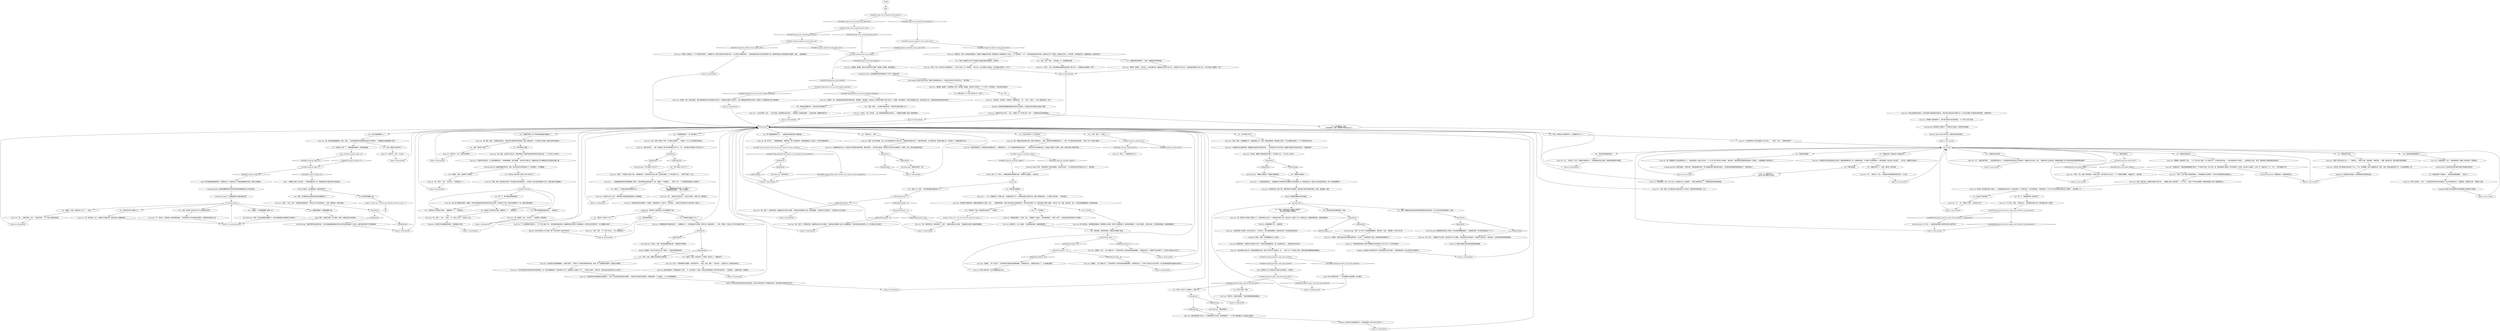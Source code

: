 # CONTAINERYARD / EASY-LEO
# A simpleton dockyard-worker. Only person besides Evrart and Mega-Rich left in the container yard. He's making a banner.
# ==================================================
digraph G {
	  0 [label="START"];
	  1 [label="input"];
	  2 [label="You: “你是尤比人，对吧？”"];
	  3 [label="IsKimHere()"];
	  4 [label="IsKimHere()", shape=diamond];
	  5 [label="!(IsKimHere())", shape=diamond];
	  6 [label="Jump to: [leomainhub]"];
	  7 [label="Variable[\"backyard.leo_hub_reached\"]"];
	  8 [label="Variable[\"backyard.leo_hub_reached\"]", shape=diamond];
	  9 [label="!(Variable[\"backyard.leo_hub_reached\"])", shape=diamond];
	  10 [label="Easy Leo: “但她真的是个好姑娘，在这片街区长大，认识所有人，跟大家相处都很好，我肯定她总有一天会变成社区的支柱。”"];
	  11 [label="Jump to: [leomainhub]"];
	  12 [label="You: 把这种惊愕藏在心底。"];
	  13 [label="Easy Leo: “其实呢，博福特小姐是他的得力助手，不过她是个女士，”这个好心人又笑了。"];
	  14 [label="You: “你说‘给人送汤’是什么意思？是为了罢工吗？”"];
	  15 [label="Easy Leo: “一点也不麻烦，先生。一点也不麻烦。就好像那句老话说的——*智慧若不分享就会枯萎*——而且老利奥一直都很乐意分享。”"];
	  16 [label="You: “我还有别的问题。”"];
	  17 [label="IsKimHere()"];
	  18 [label="IsKimHere()", shape=diamond];
	  19 [label="!(IsKimHere())", shape=diamond];
	  20 [label="Easy Leo: “不，我觉得他们没有杀人。”小个子男人躲开了你。“我们最好聊些别的吧。提图斯和他的兄弟们工作做得很好，我不想让他们因为喝了一点小酒就惹上麻烦……”"];
	  21 [label="Easy Leo: “哦，那个啊……”他看着集装箱。“据我所知，那个应该是空的。很多集装箱里什么也没有。它们还在等着装货呢。”"];
	  22 [label="You: “看来这个罗宋汤有点问题，我要调查一下。”（接受任务）"];
	  23 [label="Easy Leo: “他曾经说过，他是这些暴民眼里的*恶龙*，专门来找工会的一些人打架。嗨，我觉得他真心相信让·卢克*曾经是*一头恶龙，因为他马上就跑了。还有一次，他差点杀了个人，不过……我不该提这个的。”"];
	  24 [label="You: “我正在找码头工人工会的会长。”"];
	  25 [label="You: “不，你不是吧！”"];
	  26 [label="Easy Leo: “哦哦哦，他真的很了不起……”小个子男人笑了起来。“他一般话不多，不过每次说的时候……大部分我真的听不太明白……”他突然陷入沉默。“其实，我觉得他不会喜欢我这样说他的。”"];
	  27 [label="Variable[\"cargo.evrart_reported_mail_delivery\"]"];
	  28 [label="Variable[\"cargo.evrart_reported_mail_delivery\"]", shape=diamond];
	  29 [label="!(Variable[\"cargo.evrart_reported_mail_delivery\"])", shape=diamond];
	  30 [label="Variable[\"cargo.leo_altgreet_evrart_quest_two\"]"];
	  31 [label="Variable[\"cargo.leo_altgreet_evrart_quest_two\"]", shape=diamond];
	  32 [label="!(Variable[\"cargo.leo_altgreet_evrart_quest_two\"])", shape=diamond];
	  33 [label="Easy Leo: “随着第一场秋雨离开了，树叶再次变绿之前也没有回来。”小个子男人又笑了起来。"];
	  34 [label="Easy Leo: “哦，是飞旋旅社的厨师，他做的。他们总是用很奇怪的语言跟马列拉先生说话，然后还笑个不停。他说的话跟我们不一样，他是从格拉德来的。”"];
	  35 [label="Rhetoric: 告诉园丁你知道她的名字，也许能迷惑她？也许之后可以考虑一下……"];
	  36 [label="Jump to: [leomainhub]"];
	  37 [label="IsHourBetween(22,  7)"];
	  38 [label="IsHourBetween(22,  7)", shape=diamond];
	  39 [label="!(IsHourBetween(22,  7))", shape=diamond];
	  40 [label="Jump to: [ask_around]"];
	  41 [label="Jump to: [ask_around]"];
	  42 [label="Easy Leo: “艾弗拉特，艾弗拉特，艾弗拉特，他照顾所有人。啊……你好！”他笑了。“有什么能帮你的吗，先生？”"];
	  43 [label="You: “放松一些，利奥——我只想知道能在哪找到这个人。”"];
	  44 [label="You: 不要打断利奥。"];
	  45 [label="You: “明白了。不过我还有别的事想和你讨论……”"];
	  46 [label="Easy Leo: “守夜人？哦，他是个很奇怪的家伙，”利奥看着墙上的保安亭。“你可以说他是那种沉默寡言的人。”"];
	  47 [label="You: “利奥，利奥……以后我们见面的时候，打招呼的时间能不能短一些？”"];
	  48 [label="IsKimHere()"];
	  49 [label="IsKimHere()", shape=diamond];
	  50 [label="!(IsKimHere())", shape=diamond];
	  51 [label="Jump to: [leomainhub]"];
	  52 [label="You: “这像是一个大规模的翻新工程啊，金。”"];
	  53 [label="Jump to: [leomainhub]"];
	  54 [label="Jump to: [successing_check]"];
	  55 [label="You: 这看起来像是个大规模的翻新工程。"];
	  56 [label="You: “所以*没有人*在工作了？”"];
	  57 [label="Variable[\"cargo.container_kim_noticed_your_interest_in_the_container\"]"];
	  58 [label="Variable[\"cargo.container_kim_noticed_your_interest_in_the_container\"]", shape=diamond];
	  59 [label="!(Variable[\"cargo.container_kim_noticed_your_interest_in_the_container\"])", shape=diamond];
	  60 [label="Easy Leo: “哦，是的，自从罢工开始之后，我每天都会从飞旋旅社取来特制的罗宋汤送给大家。”小个子男人开心地笑了。"];
	  61 [label="Encyclopedia: 他的口音实在太重，很难不注意到他是尤比人。来自正在消失的尤比萨特半岛？（属于蒙迪）"];
	  62 [label="Easy Leo: 他一直点着头，面带微笑的看着你，那种笑容太过真诚，感觉不太聪明的样子。最后他好像放松了一些内心的挣扎，然后补充到：“他们都没穿衣服，这就是我要说的。”"];
	  63 [label="Easy Leo: “你指的是谁，先生？”他摩挲着颈背，就像个天真的孩子一样看着你。"];
	  64 [label="Easy Leo: “呃……当然可以，先生，利奥能为你做些什么？”他满是皱纹的脸上露出了*我真的很想帮你*的表情。"];
	  65 [label="Variable[\"backyard.leo_you_saw_the_blabber_greeting\"]"];
	  66 [label="Variable[\"backyard.leo_you_saw_the_blabber_greeting\"]", shape=diamond];
	  67 [label="!(Variable[\"backyard.leo_you_saw_the_blabber_greeting\"])", shape=diamond];
	  68 [label="Easy Leo: “哦，先生……我做的可不止这些。我在这里几乎什么都做。艾弗拉特先生讲过很多次，说我是不可替代的。”他还在笑，不过他的声音有些轻微地颤抖。"];
	  69 [label="Easy Leo: 太迟了！利奥的嘴巴还在蠕动，言语滔滔不绝……说话，说话，看啦——还在说话——这家伙可以一直说到世界末日。"];
	  70 [label="You: “那个集装箱里面有什么？”（指着悬挂在起重机臂上的集装箱。）"];
	  71 [label="Easy Leo: “哦不，先生，你已经为工会做的够多了。工会欠了你的，这一点很肯定。”他点点头，脸上挂着开心的笑容。“所以我能为你做什么，先生？”"];
	  72 [label="IsHourBetween(22,  7)"];
	  73 [label="IsHourBetween(22,  7)", shape=diamond];
	  74 [label="!(IsHourBetween(22,  7))", shape=diamond];
	  75 [label="Jump to: [ask_around]"];
	  76 [label="You: 什么也不说。"];
	  77 [label="Jump to: [Easy Leo: \"\"Oh, Mr. Evrart is where he always...\"]"];
	  78 [label="ask_around"];
	  79 [label="You: “跟我说说测颅先生。”"];
	  80 [label="You: “跟我说说雷内。”"];
	  81 [label="Inland Empire: 你应该意识到他可能只是你凭空想象出来的吧？"];
	  82 [label="Easy Leo: “你好啊，哈里先生！”小个子很高兴看见你。“你能像以前一样帮艾弗拉特先生真是太好了。他大部分时间都非常忙——他甚至都没吃我太太每天送他的萝卜粥。她做的时候放了很多黄油和切片香肠，没错……真的很美味。”"];
	  83 [label="Logic: 一切都那么地美，那么地红——你和利奥像兄弟一样，带着相同的孩子般的好奇心四处张望。"];
	  84 [label="You: “好吧，利奥，跟我们说说你那次打架的事。”"];
	  85 [label="Easy Leo: “有时候我觉得有些人真的不理解我为他们到底付出了多少汗水，不过你们挺好的。”"];
	  86 [label="Easy Leo: “哦，当然了，先生。”他点点头。“你想知道什么？”"];
	  87 [label="Easy Leo: “是的，是的，我给他们送东西。罗宋汤能让他们感到快乐，斗志昂扬。能让你身体里面热乎乎的。汤是在褴褛飞旋里做的。”"];
	  88 [label="Jump to: [leomainhub]"];
	  89 [label="Jump to: [leomainhub]"];
	  90 [label="Logic: 是的，从里向外移动。这么看来，很快一切都会变成工会的颜色。"];
	  91 [label="Kim Kitsuragi: “博福特小姐是谁？”警督抬头看着利奥。"];
	  92 [label="Physical Instrument: 他就是如此。艾弗拉特的恶龙。"];
	  93 [label="Easy Leo: “谢谢你，先生……啊！我差点忘了！艾弗拉特先生一般会在那边的集装箱里。”利奥指向左边。“但是他今天已经离开了。他从来不会待到22点之后。”"];
	  94 [label="Jump to: [leomainhub]"];
	  95 [label="Easy Leo: “我看你不是工会的人，先生。你迷路了吗？你不是工贼，对吧？”一道阴影掠过他友善的脸庞。"];
	  96 [label="Easy Leo: “当埃德加先生出城的时候，我就像艾弗拉特先生的得力助手——艾弗拉特先生不在的时候，我就是*埃德加*先生的得力助手！”他咯咯地笑了。"];
	  97 [label="Kim Kitsuragi: “是的，这个地方一切进展地都很顺利。继续坚持，利奥。”警督朝小个子男人笑了笑。"];
	  98 [label="Easy Leo: “哦，我不知道，先生，大概是*化学制品*吧。我想大部分上面都有标签。”"];
	  99 [label="Jump to: [leomainhub]"];
	  100 [label="Easy Leo: “一个真的很漂亮的女士，皮肤像我太太特别喜欢的‘甜香槟&苏克雷’糖果一样。晚饭结束之后，我和太太坐在收音机旁来上一颗，感觉真是棒极了。”"];
	  101 [label="You: “太暴力？利奥，他们是怎么个打架法？他们杀了一个雇佣兵吗？”"];
	  102 [label="You: “真的吗？他们杀人了吗？”"];
	  103 [label="Easy Leo: “当然，当然。”小个子男人点点头。“有什么能帮你的？”"];
	  104 [label="Variable[\"plaza.rene_know_dead\"]"];
	  105 [label="Variable[\"plaza.rene_know_dead\"]", shape=diamond];
	  106 [label="!(Variable[\"plaza.rene_know_dead\"])", shape=diamond];
	  107 [label="Easy Leo: “呃……当然可以，先生，”他好像对你的唐突感到有些吃惊。“什么事？”"];
	  108 [label="You: “跟我说说集装箱里那个人。”"];
	  109 [label="You: “我觉得在这里你做得很好，利奥。”"];
	  110 [label="Easy Leo: “当然了，不是所有人都在下面，”他笑着说道，“艾弗拉特先生在办公室，他总是在那里，让·卢克在看守大门……”他停下来想了一会儿。"];
	  111 [label="Electrochemistry: 能提供能量的罗宋汤，是吗？我从没听说过罗宋汤能让小个子变成猛汉。不过酒精就……"];
	  112 [label="You: “我有些问题要问你，不会给你添太多麻烦吧？”"];
	  113 [label="Jump to: [leomainhub]"];
	  114 [label="IsKimHere()"];
	  115 [label="IsKimHere()", shape=diamond];
	  116 [label="!(IsKimHere())", shape=diamond];
	  117 [label="Easy Leo: “当然可以，我很乐意回答。”他亲切的眼睛直直地看着你。"];
	  118 [label="Composure: 他其实并没有理解你的意思，只是跟着点头而已。"];
	  119 [label="Jump to: [leomainhub]"];
	  120 [label="Easy Leo: “所有男孩子都喜欢她，如果你知道我是什么意思，先生……”他朝你眨眨眼。“我们以前会在晚上溜进她的院子，然后从窗户偷窥。有一次我们看见贝洛斯小姐跟一个家伙在一起。没错，是这样的，先生。”他在你的眼睛里看到一丝怀疑的迹象。"];
	  121 [label="You: “利奥，你好像认识这里的所有人，我想跟你打听个人。”"];
	  122 [label="You: “那些红色外漆下面是什么？”"];
	  123 [label="Logic: 院子里的集装箱是绿色的，代表野松公司，利奥背后山一样高的集装箱是红色的，那是工会的颜色。"];
	  124 [label="Easy Leo: “哈里先生！天啦，老利奥没有看错你！当我第一眼看到你的时候，就知道你打心底就是我们工会的人。”他飞快地吸了一口气。“就在我转身看到你的时候，我就对自己说：‘那家伙一看就是工会的人。彻头彻尾。’而且我是对的，没错就是这样，是这样没错。”"];
	  125 [label="Variable[\"cargo.evrart_reported_garry_door\"]"];
	  126 [label="Variable[\"cargo.evrart_reported_garry_door\"]", shape=diamond];
	  127 [label="!(Variable[\"cargo.evrart_reported_garry_door\"])", shape=diamond];
	  128 [label="Easy Leo: “当然了，先生。我总是随时准备帮助你这种乐于助人的人。大家都应该互相帮助，对吧？”"];
	  129 [label="Easy Leo: “我不确定调停人是什么，不过她真的是个好女孩，而且聪明绝顶。”小个子男人朝你露出让人毫无戒心的笑容。"];
	  130 [label="Kim Kitsuragi: “我说过的吧。”"];
	  131 [label="Jump to: [leomainhub]"];
	  132 [label="Easy Leo: “哦，当然了，先生……当然。”小个子男人点点头。“你去吧，先生。”"];
	  133 [label="Empathy: 他深蓝色的眼睛里流露出你前所未见的真诚。让你莫名其妙地觉得自己就是个混蛋。"];
	  134 [label="Easy Leo: “但是我不能一直听广播。这里有很多可以做的事，我总是在忙着打理这里的事务。没错，这就是我，没错。”"];
	  135 [label="Conceptualization: 他很可能是一个稀有样本：暴风雨来临的时候，两个醉酒的海员互相绊倒在甲板上，动作猛烈到把周围的鲸鱼都惊动了，而他也诞生了。"];
	  136 [label="Jump to: [leomainhub]"];
	  137 [label="You: “你就是利奥吧，那个写纸条说要做更多横幅的人？”"];
	  138 [label="Authority: 他真的为赢得艾弗拉特的青睐感到很骄傲。"];
	  139 [label="You: “利奥，我能容忍工会只不过是因为它能推动我向目标前进。仅此而已。”"];
	  140 [label="Jump to: [leomainhub]"];
	  141 [label="Untitled hub (04)"];
	  142 [label="Easy Leo: “守夜人？哦，他是个奇怪的家伙。顽固又自负。我们真没怎么说过话。”小个子看着你的眼睛。“他最近死了。心脏问题……”"];
	  143 [label="Easy Leo: “集装箱，集装箱，以前是野松公司的。集装箱，集装箱，现在属于艾弗拉特！”小个子男人工作地很投入，根本没有注意到你。"];
	  144 [label="Easy Leo: “像艾弗拉特先生，还有他的兄弟埃德加先生——都是很好的人，让马丁内斯能够变成现在的样子……艾弗拉特先生和埃德加先生，还有我上的是同一所学校，没错，当我们还是小男孩的时候……”"];
	  145 [label="Easy Leo: “……有一个算数老师，贝洛斯小姐，”利奥轻轻笑出了声。“她的真名就叫贝洛斯小姐，她是个很漂亮的女士，不过她生气的时候……”他开始笑了。"];
	  146 [label="Easy Leo: “我猜那些家伙可能是太暴力了，也需要发泄一下。细节我真的不太清楚。男孩子嘛，就是这样的……”又是一声轻笑。“我自从上中学之后就没打过架了……”"];
	  147 [label="Easy Leo: “集装箱，集装箱，我会让你变得又红又漂亮。集装箱，集装箱，把标签都贴上……”"];
	  148 [label="Jump to: [ask_around]"];
	  149 [label="You: “当然。我能问你点别的吗？”"];
	  150 [label="You: “嗨！”"];
	  151 [label="You: “这里出什么事了？”（看着他身后堆得山一样高的集装箱。）"];
	  152 [label="You: Variable[\"cargo.leo_logic_rc\"]"];
	  153 [label="Variable[\"cargo.leo_logic_rc\"]", shape=diamond];
	  154 [label="!(Variable[\"cargo.leo_logic_rc\"])", shape=diamond];
	  155 [label="IsKimHere()"];
	  156 [label="IsKimHere()", shape=diamond];
	  157 [label="!(IsKimHere())", shape=diamond];
	  158 [label="Easy Leo: “只是，其他一些人看起来对工贼之类的人不太友好，如果你明白我的意思，先生。”"];
	  159 [label="Volition: 镇定点，没必要表现出一副惊讶的样子。"];
	  160 [label="Easy Leo: “马丁先生，是的。”利奥点点头。“他的事我记得的不多。那时候我只是个小男孩。”"];
	  161 [label="Jump to: [leomainhub]"];
	  162 [label="Easy Leo: “大家都说我们尤比人一直在找山羊和其他动物的麻烦，等等之类的——我只想让你知道，我的家乡*根本没有*这种情况。没有的，先生。那些只是恶意的谣言。”"];
	  163 [label="Jump to: [leomainhub]"];
	  164 [label="Jump to: [ask_around]"];
	  165 [label="Easy Leo: “再见了！”他继续回去工作了。"];
	  166 [label="Easy Leo: “哦，我只是给集装箱刷漆，是的，是的……这样起重机操作员就更容易找到它们的位置了。”他朝着背后的集装箱挥了挥手。"];
	  167 [label="Easy Leo: “他和他的兄弟在城里惹了一些麻烦。可能是喝太多，然后打了一架之类的……我听说艾弗拉特先生让他们休息一段时间……”"];
	  168 [label="Easy Leo: “艾弗拉特先生和埃德加先生都是好人，先生。你应该跟艾弗拉特先生聊聊——我肯定你们能成为好朋友的。他是这里每一个人的朋友。”小个子开始咳嗽起来。"];
	  169 [label="Easy Leo: “他是个完完全全的工会人。一个很好的人。”他陷入沉默，有些犹豫。“他很平静……闲散。做的事不多。偶尔会跟艾弗拉特聊聊。”"];
	  170 [label="You: “跟我说说提图斯。”"];
	  171 [label="Easy Leo: “我不认识这种人，先生——也许他是艾弗拉特先生的朋友吧。他认识各种各样的人，穿着西装，开着漂亮汽車。”利奥陷入沉默。"];
	  172 [label="hubology hub"];
	  173 [label="Variable[\"cargo.leo_altgreet_evrart_quest_one\"]"];
	  174 [label="Variable[\"cargo.leo_altgreet_evrart_quest_one\"]", shape=diamond];
	  175 [label="!(Variable[\"cargo.leo_altgreet_evrart_quest_one\"])", shape=diamond];
	  176 [label="Easy Leo: “他们这一辈子都住在同一条街上——在我断断续续的记忆中，甚至还和同一个女孩约会过。”他又轻笑起来。“奇怪的家伙，不过马丁先生在学校的时候对我一直很好……我记得有一次……”"];
	  177 [label="Jump to: [leomainhub]"];
	  178 [label="Variable[\"cargo.leo_exited_once\"]"];
	  179 [label="Variable[\"cargo.leo_exited_once\"]", shape=diamond];
	  180 [label="!(Variable[\"cargo.leo_exited_once\"])", shape=diamond];
	  181 [label="Reaction Speed: 好吧，艾弗拉特有个兄弟叫埃德加。这还有点价值——不过其他部分的时间真是*太长*了，我的朋友……"];
	  182 [label="Variable[\"plaza.gaston_said_he_taugh_claire_brothers_in_gymnasium\"]"];
	  183 [label="Variable[\"plaza.gaston_said_he_taugh_claire_brothers_in_gymnasium\"]", shape=diamond];
	  184 [label="!(Variable[\"plaza.gaston_said_he_taugh_claire_brothers_in_gymnasium\"])", shape=diamond];
	  185 [label="Easy Leo: “哦，当然了，艾弗拉特先生一般都待在自己的办公室里。”他指向你右侧那两个连在一起的集装箱。“你想见他的话动作要快一点。他大概22点左右离开。“"];
	  186 [label="leomainhub"];
	  187 [label="You: “我要打断你一下，利奥，我还有个别的问题。”"];
	  188 [label="Easy Leo: 利奥靠近了一些，低语到：“他们都没穿衣服，这就是我要说的。”"];
	  189 [label="Easy Leo: “艾弗拉特先生不想让我跟别人说工会的人……”他想了一会儿。“但是你想问谁？”"];
	  190 [label="You: “跟我说说马列拉。”"];
	  191 [label="Easy Leo: “……但是提图斯和他的兄弟喝醉酒惹了麻烦，艾弗拉特送他们愉快地度了个假。大概有一个多星期吧……”他停了下来——不过很想再多跟你说一些的样子。"];
	  192 [label="Easy Leo: “哦，提图斯是个彻头彻尾的港口工人，大家说他是在一条船上出生的。”小个子男人摸了摸手肘上的药贴。“我告诉你，他的血管里大概流的是海水吧，哈哈哈——老提图斯是个很友好的人。”"];
	  193 [label="IsKimHere()"];
	  194 [label="IsKimHere()", shape=diamond];
	  195 [label="!(IsKimHere())", shape=diamond];
	  196 [label="Kim Kitsuragi: 你跟警督的视线交汇的时候，你在他的黑眼睛里看到了一丝鄙夷的意味。他不赞同你奚落这个小个子。"];
	  197 [label="Easy Leo: “当然了，先生，当然！”利奥愉快地看着四周。“真的让这个地方活跃起来了。没错，就是这样，是这样没错。”"];
	  198 [label="Perception (Sight): 工会集装箱外漆下面好像有水箱。"];
	  199 [label="Logic: 所以艾弗拉特训练了一个名叫博福特小姐的律师，有点意思。"];
	  200 [label="Variable[\"cargo.leo_logic_could_this_be_the_fixer\"]"];
	  201 [label="Variable[\"cargo.leo_logic_could_this_be_the_fixer\"]", shape=diamond];
	  202 [label="!(Variable[\"cargo.leo_logic_could_this_be_the_fixer\"])", shape=diamond];
	  203 [label="Easy Leo: “谢谢你……啊！差点忘了！艾弗拉特先生就在那边的集装箱里。”利奥指向左边。“讲故事让我分心了，不过他就在那里。”"];
	  204 [label="You: “罗宋汤是怎么回事？”"];
	  205 [label="Easy Leo: “当然可以，先生。我非常乐意帮忙。”"];
	  206 [label="Easy Leo: “谢谢你……啊！我差点忘了！艾弗拉特先生一般会在那边的集装箱里。”利奥指向左边。“不过他一般会在22点左右离开，所以如果你想找他的话最好动作快点。”"];
	  207 [label="IsHourBetween(20,  21)"];
	  208 [label="IsHourBetween(20,  21)", shape=diamond];
	  209 [label="!(IsHourBetween(20,  21))", shape=diamond];
	  210 [label="Easy Leo: 现在他说的是一个醉酒的锯木厂老板……不，他已经换了个话题，说到自己曾经拥有的一根价格不菲的钓杆……你知道吗——直接问问题，打断他吧。"];
	  211 [label="You: “很有意思，真的很有意思。感谢你告诉我整个故事。”"];
	  212 [label="You: “提图斯和他的兄弟惹上什么麻烦了？”\n“提图斯和他的朋友……惹上什么麻烦了？”"];
	  213 [label="Easy Leo: “哦……我真的不应该说这个。这是工会的事。”他笑了笑，靠的更近了。"];
	  214 [label="Easy Leo: “我记得自己是班里最矮的。”他高兴地笑了。“那些大个子男孩总是喜欢欺负我。你看，有一天我刚好有些脾气，然后就大发雷霆……”"];
	  215 [label="Easy Leo: “呃……最好还是不要了……我的意思是我可以，不过我觉得艾弗拉特先生不会喜欢的，你最好自己去问他，先生。”如果说有什么区别的话，那就是利奥脸上永不消失的笑容变得甚至更加温暖了。"];
	  216 [label="You: “是啊，我很肯定如果你没把老板的鞋擦得油光锃亮的话，这个地方肯定会彻底崩溃的，利奥。”"];
	  217 [label="Empathy: 你衣服上的白色矩形在马丁内斯可能没有多大的意义，但是获得权威人士的认可真的让利奥很开心。"];
	  218 [label="You: “但是他们到底做了什么？”"];
	  219 [label="Easy Leo: “你好啊，先生！像之前说的，我不会再用那些长长的问候语来打扰你了。我知道你可能是个很忙的人，是个很重要的警官等等之类的，而且我个人觉得维持和平的人越多越好。”"];
	  220 [label="IsKimHere()"];
	  221 [label="IsKimHere()", shape=diamond];
	  222 [label="!(IsKimHere())", shape=diamond];
	  223 [label="Kim Kitsuragi: “看起来就是了。”"];
	  224 [label="You: “等一下，那飞旋旅社是谁在做呢？”"];
	  225 [label="Rhetoric: 反正他可能什么也不知道。哪个心智正常的人会告诉*他*呢？"];
	  226 [label="Reaction Speed: 马丁先生——加斯顿也是克莱尔兄弟的历史和人类学老师。"];
	  227 [label="Easy Leo: “是的，是的，大家都需要工作，这就是我的工作。话说，我是利奥纳德，利奥纳德·贝莱克，不过大家都叫我利奥。”小个子举起手表示欢迎。"];
	  228 [label="Easy Leo: “埃德加先生是艾弗拉特先生的兄弟。他看起来稍微年轻一些，也确实是这样，不过他是个非常聪明的人，确实很聪明。他出去办工会的事了……他们说，好像都不在瑞瓦肖……”"];
	  229 [label="You: “等等，你提到的这个博福特小姐是谁？”\n“金问你这位博福特小姐事谁。”"];
	  230 [label="Jump to: [leomainhub]"];
	  231 [label="Jump to: [ask_around]"];
	  232 [label="You: “穿西装的那个时髦家伙——就在那边的集装箱里。”（指向它。）"];
	  233 [label="Jump to: [ask_around]"];
	  234 [label="Easy Leo: “谢谢你，能听到你这句话对我来说很有意义，真心的。”你觉得有些不可能，但他的微笑变得更灿烂了。"];
	  235 [label="successing_check"];
	  236 [label="Easy Leo: “不，没说过。”他耸耸肩，愉快地继续说道：“艾弗拉特先生不会告诉我大事情的。他说我会告诉所有人的。”"];
	  237 [label="You: 不要打断这个小个子男人快乐的工作。[离开。]"];
	  238 [label="You: “博福特小姐是谁？”"];
	  239 [label="Jump to: [leomainhub]"];
	  240 [label="Rhetoric: 看看他，反正也不会有什么用。别挣扎了。最好还是顺其自然吧。"];
	  241 [label="IsKimHere()"];
	  242 [label="IsKimHere()", shape=diamond];
	  243 [label="!(IsKimHere())", shape=diamond];
	  244 [label="Easy Leo: “老实说。我不知道他为我们做了*什么*，不过一定很重要，因为大家都喜欢他。是的，没错。我想这就是他的工作，让大家感觉更好一些。”"];
	  245 [label="Variable[\"cargo.leo_mentions_edgar\"]"];
	  246 [label="Variable[\"cargo.leo_mentions_edgar\"]", shape=diamond];
	  247 [label="!(Variable[\"cargo.leo_mentions_edgar\"])", shape=diamond];
	  248 [label="Easy Leo: “我的意思是，我个人并不介意，乡亲就是乡亲，你知道的——而且乡亲要吃饭的……”他好像没有在等待你的答案。"];
	  249 [label="You: “你在对集装箱做什么？”"];
	  250 [label="Easy Leo: “哦，大部分人都在门下面，不让那些工贼进来……”他靠近了一些，脸上带着信任的表情……"];
	  251 [label="Easy Leo: “是的我们看见了，是的，先生。”他看着你，摇摇头。“我们确实看到了。他是个大高个，以前在我们的学校附近开*三套車*。”"];
	  252 [label="Rhetoric: 他很尊重那个词——这很明显。"];
	  253 [label="Easy Leo: “比如说什么呢，先生？”他那张灿烂的笑脸真的很容易让人消除戒备。"];
	  254 [label="Conceptualization: 这首集装箱之歌的歌词是他一边干活一边编出来的。"];
	  255 [label="Jump to: [ask_around]"];
	  256 [label="Easy Leo: “当然可以，先生，什么事？”"];
	  257 [label="You: “谢谢你，利奥。你真的帮上大忙了！”（总结。）"];
	  258 [label="Kim Kitsuragi: “是的。他们在里面把它藏起来了。所有红色集装箱上都有装卸工会的标志。”"];
	  259 [label="Easy Leo: “我们在*罢工*——整个工会都是！罢工的时候你就不用工作了。哈——现在我们已经有两个月没有工作了。”"];
	  260 [label="Jump to: [leomainhub]"];
	  261 [label="Jump to: [Easy Leo: \"The old man whistles and hums a jau...\"]"];
	  262 [label="You: “我猜你真的很*懂*别人，利奥。这就像是你的特殊技能。”"];
	  263 [label="You: “还有个问题，利奥。”"];
	  264 [label="You: “总觉得这个罗宋汤有点问题……我要调查一下。”（接受任务。）"];
	  265 [label="You: “我只想知道纸条是谁写的。”（拒绝任务。）"];
	  266 [label="Kim Kitsuragi: “感谢你的澄清，先生。”"];
	  267 [label="Encyclopedia: 南萨弗里？那里生产了*大量*的化学制品。还有很多货物运输。"];
	  268 [label="Suggestion: 给事情加点润滑油。在这种紧张的时刻很有必要。"];
	  269 [label="Easy Leo: “哦，艾弗拉特先生一直待在那儿。当然了，我是说在他的办公室里。”他指着你右边两个连起来的集装箱。"];
	  270 [label="Jump to: [leomainhub]"];
	  271 [label="Empathy: 跟你讨论艾弗拉特有关的事情真的让他觉得不太舒服。"];
	  272 [label="You: “其实我还想知道些别的。”"];
	  273 [label="You: “利奥，有没有人告诉过你*为什么*要改变外漆呢？”"];
	  274 [label="Variable[\"cargo.leo_logic_rc\"]"];
	  275 [label="Variable[\"cargo.leo_logic_rc\"]", shape=diamond];
	  276 [label="!(Variable[\"cargo.leo_logic_rc\"])", shape=diamond];
	  277 [label="Easy Leo: 他继续说道：“如果我太太和我有个孩子，而且孩子跟她很像的话，我一定会很高兴的……但是她没有办法生育。”"];
	  278 [label="listen_up"];
	  279 [label="Jump to: [leomainhub]"];
	  280 [label="Volition: 耐心一点。实际上，你拥有继续倾听的精神力量。不是很多人能做到——但你可以。"];
	  281 [label="Easy Leo: “当然了，先生，绝对的——我一直很想帮助像你这样的好人。”他看着你的眼睛，露出了愉快的笑容。"];
	  282 [label="Jump to: [leomainhub]"];
	  283 [label="Easy Leo: “当……然，”他拖长了声音。“你在想什么呢？”"];
	  284 [label="You: “很好。那还有个问题。”"];
	  285 [label="Jump to: [leomainhub]"];
	  286 [label="Easy Leo: “哦，是我啊，先生！”他又笑了。“没错是我，是我没错。”"];
	  287 [label="Jump to: [leomainhub]"];
	  288 [label="Easy Leo: “是的，生长在艾瑞斯，先生。我父亲变得有些过于暴力之后，母亲就无奈地离开他了，把我们带到这里，这个新新世界。那时我大概10岁，已经很大了，很难丢掉家乡口音……”"];
	  289 [label="You: “你在这里工作吗？”"];
	  290 [label="You: “好吧，我走了。”[离开。]"];
	  291 [label="You: 不要打断利奥纳德。"];
	  292 [label="You: “艾弗拉特，利奥，我去哪找艾弗拉特？”（打断他）"];
	  293 [label="You: “跟我说说艾弗拉特。”"];
	  294 [label="You: “其实我是的，没错。”\n“其实我是的，没错。我甚至跟马列拉这么说了。”"];
	  295 [label="Kim Kitsuragi: “我很不想打断这样的时刻，不过红色集装箱意味着他们把公司的专用色彩换成了工会的。这就代表这次罢工不会很快结束。”"];
	  296 [label="Empathy: 有那么一瞬间，他的眼睛里闪过一丝悲伤。"];
	  297 [label="Conceptualization: 看起来就像某种红色的传染病从集装箱堆场的中心向外面扩散。"];
	  298 [label="Kim Kitsuragi: “所以*没有人*在工作了？”"];
	  299 [label="Suggestion: 不要对这个单纯友好的人玩*坏警察*那一套。"];
	  300 [label="IsKimHere()"];
	  301 [label="IsKimHere()", shape=diamond];
	  302 [label="!(IsKimHere())", shape=diamond];
	  303 [label="Volition: 你永远不能从他这里问出有用信息的。能问出艾弗拉特有个叫埃德加的兄弟，而且他帮过利奥就已经不错了。"];
	  304 [label="You: “我还有个其他问题。”"];
	  305 [label="IsHourBetween(20,  21)"];
	  306 [label="IsHourBetween(20,  21)", shape=diamond];
	  307 [label="!(IsHourBetween(20,  21))", shape=diamond];
	  308 [label="You: “大家都到哪里去了？这个港口都空了。”"];
	  309 [label="You: “跟我说说你一直提的这个埃德加先生？”"];
	  310 [label="Easy Leo: “我们一直在说话，但是我对他真的了解不多……他跟我以前的人类学老师——马丁先生，一起在广场下边玩地掷球。我觉得他是唯一真正了解老雷内的人。”"];
	  311 [label="Easy Leo: “你好啊，先生！我知道你会回来找老利奥说话的，我知道的，我知道的。莱利彻夫人在我家公寓楼下的地下室开了一间澡堂，那时候她说：*在他们渴望回来之前，就只能走这么远*。而且确实有很多家伙真的回来了……”"];
	  312 [label="Easy Leo: “哦，一点都不麻烦，先生，一点都不麻烦，”小个子男人愉快地肯定着。"];
	  313 [label="Jump to: [hubology hub]"];
	  314 [label="Easy Leo: “是真的，是真的。”他点点头。“从我记事开始，我就很会分辨乐于助人的人。我喜欢乐于助人的人，而且我喜欢帮助乐于助人的人，所以你有什么需要吗，先生？”"];
	  315 [label="Jump to: [leomainhub]"];
	  316 [label="You: “好吧，所以这个工会调停人，是园丁吗？”"];
	  317 [label="Easy Leo: “啊，是的，是的，”他激动地回复着。“我会给自己留各种各样的纸条。我这个脑袋生锈了，不太擅长记东西咯。我差点连罗宋汤都忘了。”"];
	  318 [label="Reaction Speed: 那么长的行程，这笔交易肯定获利良多。"];
	  319 [label="Easy Leo: “哦，你要找艾弗拉特先生啊。他是个特别好的人，没错。他和他的兄弟都是很好的人——他们一辈子都住在附近的街区。”他咳了几声，然后立马继续……"];
	  320 [label="Easy Leo: “哦，莉齐啊？她可是个厉害的人儿。艾弗拉特先生让她上了一所很好的学校什么的，就在河东。她离开了4年，等回来之后，她就变得很时髦，还有很*律师范*。"];
	  321 [label="Easy Leo: “勒迈特医生也这么说，而且她很懂这些东西。她当了差不多50年的医生，她……”他叹了口气，然后陷入沉默，用那双蓝色的眼睛温顺地看着你。"];
	  322 [label="Easy Leo: “不过艾弗拉特先生和他的兄弟总是来帮忙。有一次他们狠狠地揍了一顿老诺埃尔·贝克，结果他的头上都缝了几针……”他又笑了起来。“在那之后，诺埃尔再也没有和任何人打过架了。”"];
	  323 [label="You: “哇哦，红色看起来比那些单调的旧绿色要漂亮多了。”"];
	  324 [label="Easy Leo: “它真的非常非常好。让人感到温暖和快乐。”他摇晃着脑袋，灿烂地笑着。“每次吃完午餐之后，我都感觉自己可以跟勒诺丹先生的猎犬较量一番。”"];
	  325 [label="Variable[\"whirling.gardener_main_hub_reached\"]"];
	  326 [label="Variable[\"whirling.gardener_main_hub_reached\"]", shape=diamond];
	  327 [label="!(Variable[\"whirling.gardener_main_hub_reached\"])", shape=diamond];
	  328 [label="Logic: 法律学校？这个他说的会不会是工会的调停人，又称园丁。"];
	  329 [label="You: “当然，当然，利奥……现在放松一点，请回答我的问题。”"];
	  330 [label="Kim Kitsuragi: “放松点，利奥，我们继续聊聊哈迪兄弟。”他看向你寻求帮助。"];
	  331 [label="Volition: 继续聊*博福特小姐*的话题。"];
	  332 [label="You: “等一下，加斯顿是你的人类学老师？”"];
	  333 [label="Easy Leo: “哦，当然了，艾弗拉特先生一般都待在自己的办公室里。”他指向你右侧那两个连在一起的集装箱。“但是他今天已经离开了。他总是在22点左右离开。”"];
	  334 [label="Jump to: [ask_around]"];
	  335 [label="You: “谢谢你，利奥。还能再问个问题吗？”"];
	  336 [label="Easy Leo: “他去过各种各样的地方。他还有他的兄弟度假的时候去的。现在轮到艾弗拉特先生照顾工会，不过去年他整个冬天都待在南萨弗里。”他轻笑出声。"];
	  337 [label="You: “不，当然不是了！”\n“你们的人跟工贼是怎么回事？”"];
	  338 [label="Jump to: [leomainhub]"];
	  339 [label="Easy Leo: 老男人吹着口哨，自己哼唱着愉快的小调。"];
	  0 -> 1
	  1 -> 27
	  2 -> 288
	  3 -> 4
	  3 -> 5
	  4 -> 130
	  5 -> 161
	  6 -> 186
	  7 -> 8
	  7 -> 9
	  8 -> 65
	  9 -> 147
	  10 -> 296
	  11 -> 186
	  12 -> 261
	  13 -> 114
	  14 -> 87
	  15 -> 282
	  16 -> 103
	  17 -> 18
	  17 -> 19
	  18 -> 298
	  19 -> 56
	  20 -> 225
	  21 -> 57
	  22 -> 132
	  23 -> 92
	  24 -> 319
	  25 -> 251
	  26 -> 23
	  27 -> 28
	  27 -> 29
	  28 -> 30
	  29 -> 125
	  30 -> 32
	  30 -> 31
	  31 -> 7
	  32 -> 124
	  33 -> 267
	  34 -> 264
	  34 -> 265
	  34 -> 22
	  35 -> 140
	  36 -> 186
	  37 -> 38
	  37 -> 39
	  38 -> 333
	  39 -> 207
	  40 -> 78
	  41 -> 78
	  42 -> 133
	  43 -> 37
	  44 -> 337
	  45 -> 253
	  46 -> 310
	  47 -> 281
	  48 -> 49
	  48 -> 50
	  49 -> 97
	  50 -> 234
	  51 -> 186
	  52 -> 258
	  53 -> 186
	  54 -> 235
	  55 -> 90
	  56 -> 110
	  57 -> 58
	  57 -> 59
	  58 -> 3
	  59 -> 161
	  60 -> 324
	  61 -> 143
	  62 -> 211
	  63 -> 81
	  64 -> 136
	  65 -> 66
	  65 -> 67
	  66 -> 219
	  67 -> 311
	  68 -> 138
	  69 -> 210
	  70 -> 21
	  71 -> 53
	  72 -> 73
	  72 -> 74
	  73 -> 93
	  74 -> 305
	  75 -> 78
	  76 -> 62
	  77 -> 269
	  78 -> 293
	  78 -> 170
	  78 -> 108
	  78 -> 79
	  78 -> 80
	  78 -> 272
	  78 -> 309
	  78 -> 190
	  79 -> 26
	  80 -> 104
	  81 -> 232
	  82 -> 88
	  83 -> 159
	  84 -> 214
	  85 -> 217
	  86 -> 131
	  87 -> 141
	  88 -> 186
	  89 -> 186
	  90 -> 54
	  91 -> 100
	  92 -> 231
	  93 -> 6
	  94 -> 186
	  95 -> 338
	  95 -> 294
	  96 -> 13
	  97 -> 234
	  98 -> 54
	  99 -> 186
	  100 -> 134
	  101 -> 69
	  102 -> 20
	  103 -> 315
	  104 -> 105
	  104 -> 106
	  105 -> 142
	  106 -> 46
	  107 -> 75
	  108 -> 63
	  109 -> 48
	  110 -> 191
	  111 -> 14
	  111 -> 335
	  112 -> 15
	  113 -> 186
	  114 -> 115
	  114 -> 116
	  115 -> 91
	  116 -> 238
	  117 -> 163
	  118 -> 287
	  119 -> 186
	  120 -> 25
	  120 -> 76
	  120 -> 292
	  121 -> 189
	  122 -> 98
	  123 -> 297
	  124 -> 329
	  124 -> 139
	  124 -> 262
	  125 -> 126
	  125 -> 127
	  126 -> 173
	  127 -> 7
	  128 -> 53
	  129 -> 35
	  130 -> 161
	  131 -> 186
	  132 -> 118
	  133 -> 95
	  134 -> 331
	  135 -> 255
	  136 -> 186
	  137 -> 317
	  138 -> 270
	  139 -> 71
	  140 -> 186
	  141 -> 224
	  141 -> 264
	  141 -> 22
	  141 -> 265
	  142 -> 164
	  143 -> 237
	  143 -> 150
	  144 -> 245
	  145 -> 120
	  146 -> 300
	  147 -> 254
	  148 -> 78
	  149 -> 256
	  150 -> 42
	  151 -> 152
	  152 -> 153
	  152 -> 154
	  153 -> 274
	  154 -> 274
	  155 -> 156
	  155 -> 157
	  156 -> 295
	  157 -> 89
	  158 -> 186
	  159 -> 323
	  159 -> 12
	  160 -> 182
	  161 -> 186
	  162 -> 241
	  163 -> 186
	  164 -> 78
	  166 -> 149
	  166 -> 151
	  167 -> 299
	  168 -> 303
	  169 -> 244
	  170 -> 192
	  171 -> 271
	  172 -> 216
	  172 -> 109
	  172 -> 229
	  173 -> 174
	  173 -> 175
	  174 -> 7
	  175 -> 82
	  176 -> 304
	  176 -> 332
	  177 -> 186
	  178 -> 179
	  178 -> 180
	  180 -> 165
	  181 -> 280
	  182 -> 184
	  182 -> 183
	  183 -> 226
	  184 -> 148
	  185 -> 36
	  186 -> 289
	  186 -> 2
	  186 -> 121
	  186 -> 290
	  186 -> 70
	  186 -> 137
	  186 -> 308
	  186 -> 24
	  186 -> 249
	  187 -> 107
	  188 -> 211
	  189 -> 78
	  190 -> 169
	  191 -> 212
	  191 -> 45
	  192 -> 135
	  193 -> 194
	  193 -> 195
	  194 -> 196
	  195 -> 68
	  196 -> 68
	  197 -> 155
	  198 -> 235
	  199 -> 313
	  200 -> 201
	  200 -> 202
	  201 -> 316
	  201 -> 263
	  202 -> 313
	  203 -> 339
	  204 -> 60
	  205 -> 285
	  206 -> 94
	  207 -> 208
	  207 -> 209
	  208 -> 185
	  209 -> 269
	  210 -> 260
	  211 -> 72
	  212 -> 213
	  213 -> 167
	  214 -> 322
	  215 -> 233
	  216 -> 193
	  217 -> 270
	  218 -> 146
	  219 -> 113
	  220 -> 221
	  220 -> 222
	  221 -> 223
	  222 -> 129
	  223 -> 129
	  224 -> 34
	  225 -> 315
	  226 -> 148
	  227 -> 96
	  228 -> 187
	  228 -> 44
	  229 -> 320
	  230 -> 186
	  231 -> 78
	  232 -> 171
	  233 -> 78
	  234 -> 85
	  235 -> 257
	  235 -> 273
	  235 -> 52
	  235 -> 55
	  235 -> 122
	  236 -> 54
	  238 -> 100
	  239 -> 186
	  240 -> 84
	  240 -> 101
	  241 -> 242
	  241 -> 243
	  242 -> 266
	  243 -> 177
	  244 -> 268
	  245 -> 246
	  245 -> 247
	  246 -> 280
	  247 -> 181
	  248 -> 158
	  249 -> 166
	  250 -> 259
	  251 -> 188
	  252 -> 10
	  253 -> 11
	  254 -> 61
	  255 -> 78
	  256 -> 51
	  257 -> 312
	  258 -> 54
	  259 -> 17
	  260 -> 186
	  261 -> 340
	  262 -> 314
	  263 -> 117
	  264 -> 132
	  265 -> 286
	  266 -> 177
	  267 -> 318
	  268 -> 231
	  269 -> 279
	  270 -> 186
	  271 -> 41
	  272 -> 64
	  273 -> 236
	  274 -> 275
	  274 -> 276
	  275 -> 123
	  276 -> 83
	  277 -> 321
	  278 -> 43
	  278 -> 291
	  279 -> 186
	  280 -> 278
	  281 -> 282
	  282 -> 186
	  283 -> 334
	  284 -> 205
	  285 -> 186
	  286 -> 239
	  287 -> 186
	  288 -> 162
	  289 -> 227
	  290 -> 178
	  291 -> 145
	  292 -> 77
	  293 -> 215
	  294 -> 248
	  295 -> 89
	  296 -> 277
	  297 -> 198
	  298 -> 110
	  299 -> 16
	  299 -> 218
	  299 -> 102
	  300 -> 301
	  300 -> 302
	  301 -> 330
	  302 -> 84
	  302 -> 101
	  303 -> 230
	  304 -> 283
	  305 -> 306
	  305 -> 307
	  306 -> 206
	  307 -> 203
	  308 -> 250
	  309 -> 228
	  310 -> 176
	  311 -> 112
	  311 -> 47
	  312 -> 99
	  313 -> 172
	  314 -> 53
	  315 -> 186
	  316 -> 220
	  317 -> 204
	  317 -> 284
	  318 -> 40
	  319 -> 144
	  320 -> 252
	  321 -> 325
	  322 -> 168
	  323 -> 197
	  324 -> 111
	  325 -> 326
	  325 -> 327
	  326 -> 328
	  327 -> 199
	  328 -> 200
	  329 -> 128
	  330 -> 240
	  331 -> 172
	  332 -> 160
	  333 -> 119
	  334 -> 78
	  335 -> 86
	  336 -> 33
	  337 -> 248
	  338 -> 186
	  339 -> 186
}

